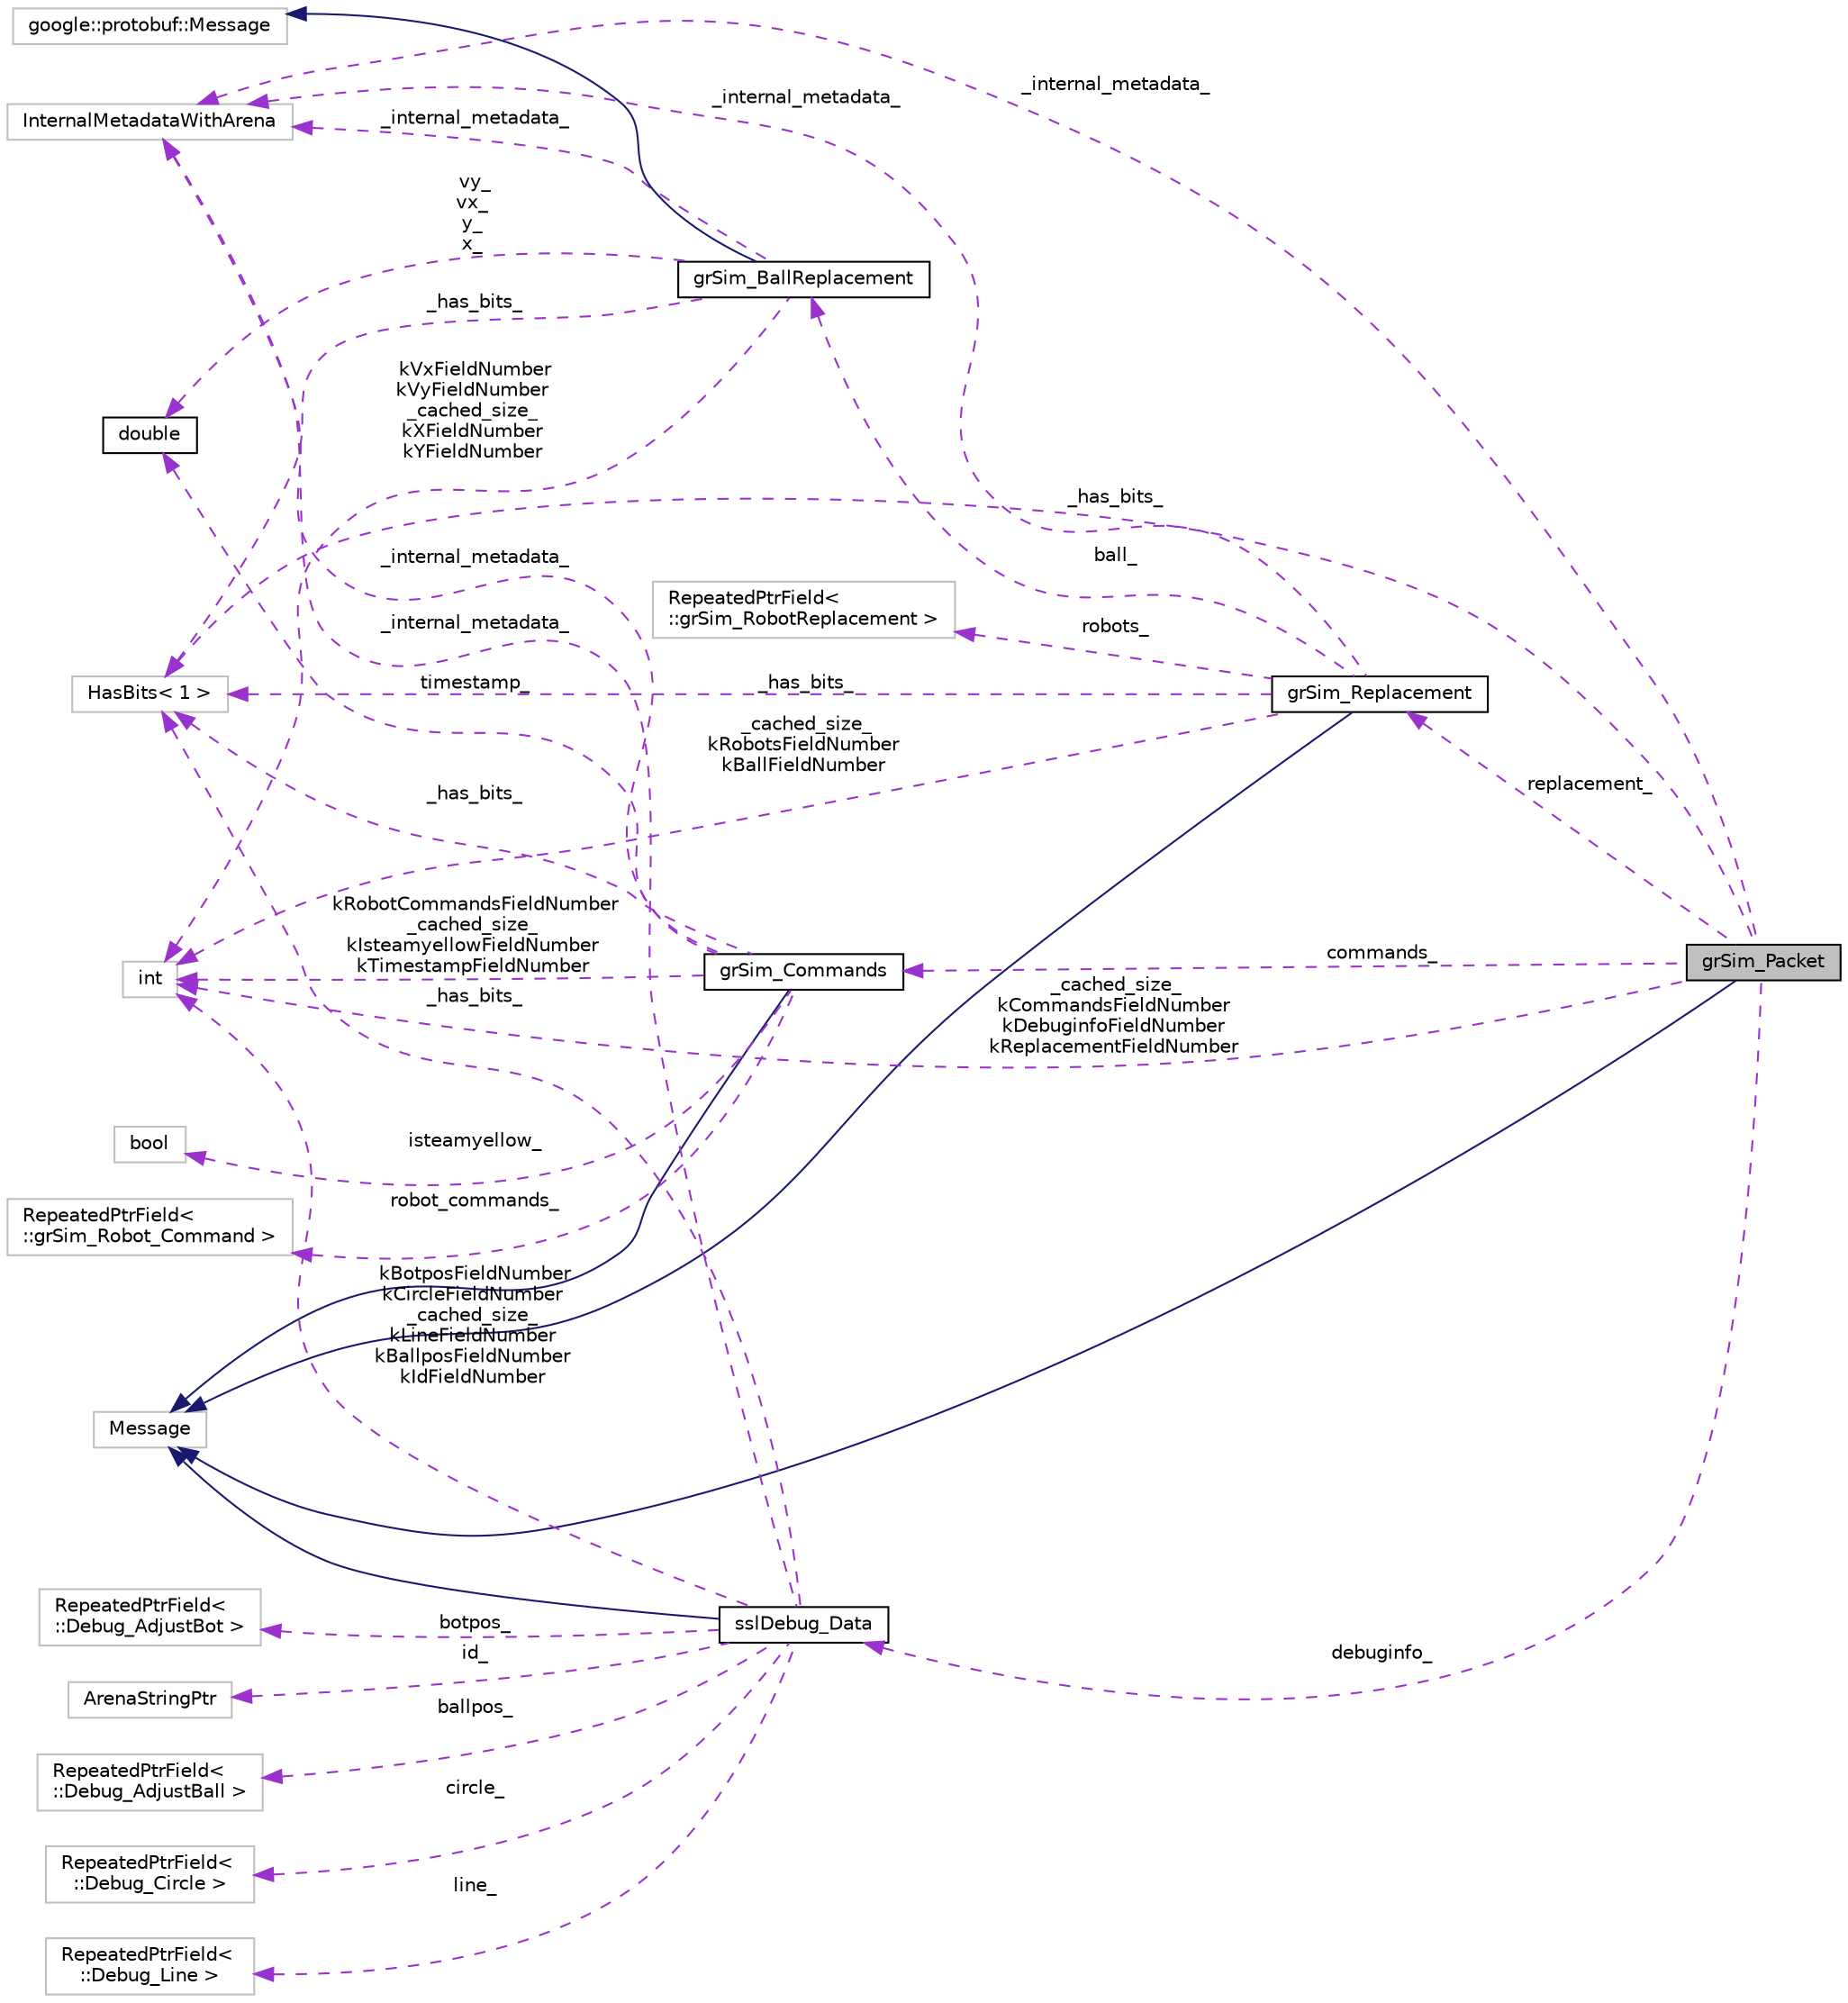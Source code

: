 digraph "grSim_Packet"
{
 // INTERACTIVE_SVG=YES
  edge [fontname="Helvetica",fontsize="10",labelfontname="Helvetica",labelfontsize="10"];
  node [fontname="Helvetica",fontsize="10",shape=record];
  rankdir="LR";
  Node1 [label="grSim_Packet",height=0.2,width=0.4,color="black", fillcolor="grey75", style="filled", fontcolor="black"];
  Node2 -> Node1 [dir="back",color="midnightblue",fontsize="10",style="solid",fontname="Helvetica"];
  Node2 [label="Message",height=0.2,width=0.4,color="grey75", fillcolor="white", style="filled"];
  Node3 -> Node1 [dir="back",color="darkorchid3",fontsize="10",style="dashed",label=" replacement_" ,fontname="Helvetica"];
  Node3 [label="grSim_Replacement",height=0.2,width=0.4,color="black", fillcolor="white", style="filled",URL="$d0/de6/classgr_sim___replacement.html"];
  Node2 -> Node3 [dir="back",color="midnightblue",fontsize="10",style="solid",fontname="Helvetica"];
  Node4 -> Node3 [dir="back",color="darkorchid3",fontsize="10",style="dashed",label=" _has_bits_" ,fontname="Helvetica"];
  Node4 [label="HasBits\< 1 \>",height=0.2,width=0.4,color="grey75", fillcolor="white", style="filled"];
  Node5 -> Node3 [dir="back",color="darkorchid3",fontsize="10",style="dashed",label=" _internal_metadata_" ,fontname="Helvetica"];
  Node5 [label="InternalMetadataWithArena",height=0.2,width=0.4,color="grey75", fillcolor="white", style="filled"];
  Node6 -> Node3 [dir="back",color="darkorchid3",fontsize="10",style="dashed",label=" robots_" ,fontname="Helvetica"];
  Node6 [label="RepeatedPtrField\< \l::grSim_RobotReplacement \>",height=0.2,width=0.4,color="grey75", fillcolor="white", style="filled"];
  Node7 -> Node3 [dir="back",color="darkorchid3",fontsize="10",style="dashed",label=" ball_" ,fontname="Helvetica"];
  Node7 [label="grSim_BallReplacement",height=0.2,width=0.4,color="black", fillcolor="white", style="filled",URL="$d2/db1/classgr_sim___ball_replacement.html"];
  Node8 -> Node7 [dir="back",color="midnightblue",fontsize="10",style="solid",fontname="Helvetica"];
  Node8 [label="google::protobuf::Message",height=0.2,width=0.4,color="grey75", fillcolor="white", style="filled"];
  Node9 -> Node7 [dir="back",color="darkorchid3",fontsize="10",style="dashed",label=" vy_\nvx_\ny_\nx_" ,fontname="Helvetica"];
  Node9 [label="double",height=0.2,width=0.4,color="black", fillcolor="white", style="filled",URL="$df/de6/classdouble.html"];
  Node4 -> Node7 [dir="back",color="darkorchid3",fontsize="10",style="dashed",label=" _has_bits_" ,fontname="Helvetica"];
  Node5 -> Node7 [dir="back",color="darkorchid3",fontsize="10",style="dashed",label=" _internal_metadata_" ,fontname="Helvetica"];
  Node10 -> Node7 [dir="back",color="darkorchid3",fontsize="10",style="dashed",label=" kVxFieldNumber\nkVyFieldNumber\n_cached_size_\nkXFieldNumber\nkYFieldNumber" ,fontname="Helvetica"];
  Node10 [label="int",height=0.2,width=0.4,color="grey75", fillcolor="white", style="filled"];
  Node10 -> Node3 [dir="back",color="darkorchid3",fontsize="10",style="dashed",label=" _cached_size_\nkRobotsFieldNumber\nkBallFieldNumber" ,fontname="Helvetica"];
  Node4 -> Node1 [dir="back",color="darkorchid3",fontsize="10",style="dashed",label=" _has_bits_" ,fontname="Helvetica"];
  Node5 -> Node1 [dir="back",color="darkorchid3",fontsize="10",style="dashed",label=" _internal_metadata_" ,fontname="Helvetica"];
  Node11 -> Node1 [dir="back",color="darkorchid3",fontsize="10",style="dashed",label=" commands_" ,fontname="Helvetica"];
  Node11 [label="grSim_Commands",height=0.2,width=0.4,color="black", fillcolor="white", style="filled",URL="$d0/d13/classgr_sim___commands.html"];
  Node2 -> Node11 [dir="back",color="midnightblue",fontsize="10",style="solid",fontname="Helvetica"];
  Node9 -> Node11 [dir="back",color="darkorchid3",fontsize="10",style="dashed",label=" timestamp_" ,fontname="Helvetica"];
  Node4 -> Node11 [dir="back",color="darkorchid3",fontsize="10",style="dashed",label=" _has_bits_" ,fontname="Helvetica"];
  Node5 -> Node11 [dir="back",color="darkorchid3",fontsize="10",style="dashed",label=" _internal_metadata_" ,fontname="Helvetica"];
  Node10 -> Node11 [dir="back",color="darkorchid3",fontsize="10",style="dashed",label=" kRobotCommandsFieldNumber\n_cached_size_\nkIsteamyellowFieldNumber\nkTimestampFieldNumber" ,fontname="Helvetica"];
  Node12 -> Node11 [dir="back",color="darkorchid3",fontsize="10",style="dashed",label=" isteamyellow_" ,fontname="Helvetica"];
  Node12 [label="bool",height=0.2,width=0.4,color="grey75", fillcolor="white", style="filled"];
  Node13 -> Node11 [dir="back",color="darkorchid3",fontsize="10",style="dashed",label=" robot_commands_" ,fontname="Helvetica"];
  Node13 [label="RepeatedPtrField\< \l::grSim_Robot_Command \>",height=0.2,width=0.4,color="grey75", fillcolor="white", style="filled"];
  Node10 -> Node1 [dir="back",color="darkorchid3",fontsize="10",style="dashed",label=" _cached_size_\nkCommandsFieldNumber\nkDebuginfoFieldNumber\nkReplacementFieldNumber" ,fontname="Helvetica"];
  Node14 -> Node1 [dir="back",color="darkorchid3",fontsize="10",style="dashed",label=" debuginfo_" ,fontname="Helvetica"];
  Node14 [label="sslDebug_Data",height=0.2,width=0.4,color="black", fillcolor="white", style="filled",URL="$d4/d17/classssl_debug___data.html"];
  Node2 -> Node14 [dir="back",color="midnightblue",fontsize="10",style="solid",fontname="Helvetica"];
  Node15 -> Node14 [dir="back",color="darkorchid3",fontsize="10",style="dashed",label=" id_" ,fontname="Helvetica"];
  Node15 [label="ArenaStringPtr",height=0.2,width=0.4,color="grey75", fillcolor="white", style="filled"];
  Node16 -> Node14 [dir="back",color="darkorchid3",fontsize="10",style="dashed",label=" ballpos_" ,fontname="Helvetica"];
  Node16 [label="RepeatedPtrField\< \l::Debug_AdjustBall \>",height=0.2,width=0.4,color="grey75", fillcolor="white", style="filled"];
  Node17 -> Node14 [dir="back",color="darkorchid3",fontsize="10",style="dashed",label=" circle_" ,fontname="Helvetica"];
  Node17 [label="RepeatedPtrField\< \l::Debug_Circle \>",height=0.2,width=0.4,color="grey75", fillcolor="white", style="filled"];
  Node4 -> Node14 [dir="back",color="darkorchid3",fontsize="10",style="dashed",label=" _has_bits_" ,fontname="Helvetica"];
  Node5 -> Node14 [dir="back",color="darkorchid3",fontsize="10",style="dashed",label=" _internal_metadata_" ,fontname="Helvetica"];
  Node18 -> Node14 [dir="back",color="darkorchid3",fontsize="10",style="dashed",label=" line_" ,fontname="Helvetica"];
  Node18 [label="RepeatedPtrField\< \l::Debug_Line \>",height=0.2,width=0.4,color="grey75", fillcolor="white", style="filled"];
  Node10 -> Node14 [dir="back",color="darkorchid3",fontsize="10",style="dashed",label=" kBotposFieldNumber\nkCircleFieldNumber\n_cached_size_\nkLineFieldNumber\nkBallposFieldNumber\nkIdFieldNumber" ,fontname="Helvetica"];
  Node19 -> Node14 [dir="back",color="darkorchid3",fontsize="10",style="dashed",label=" botpos_" ,fontname="Helvetica"];
  Node19 [label="RepeatedPtrField\< \l::Debug_AdjustBot \>",height=0.2,width=0.4,color="grey75", fillcolor="white", style="filled"];
}
